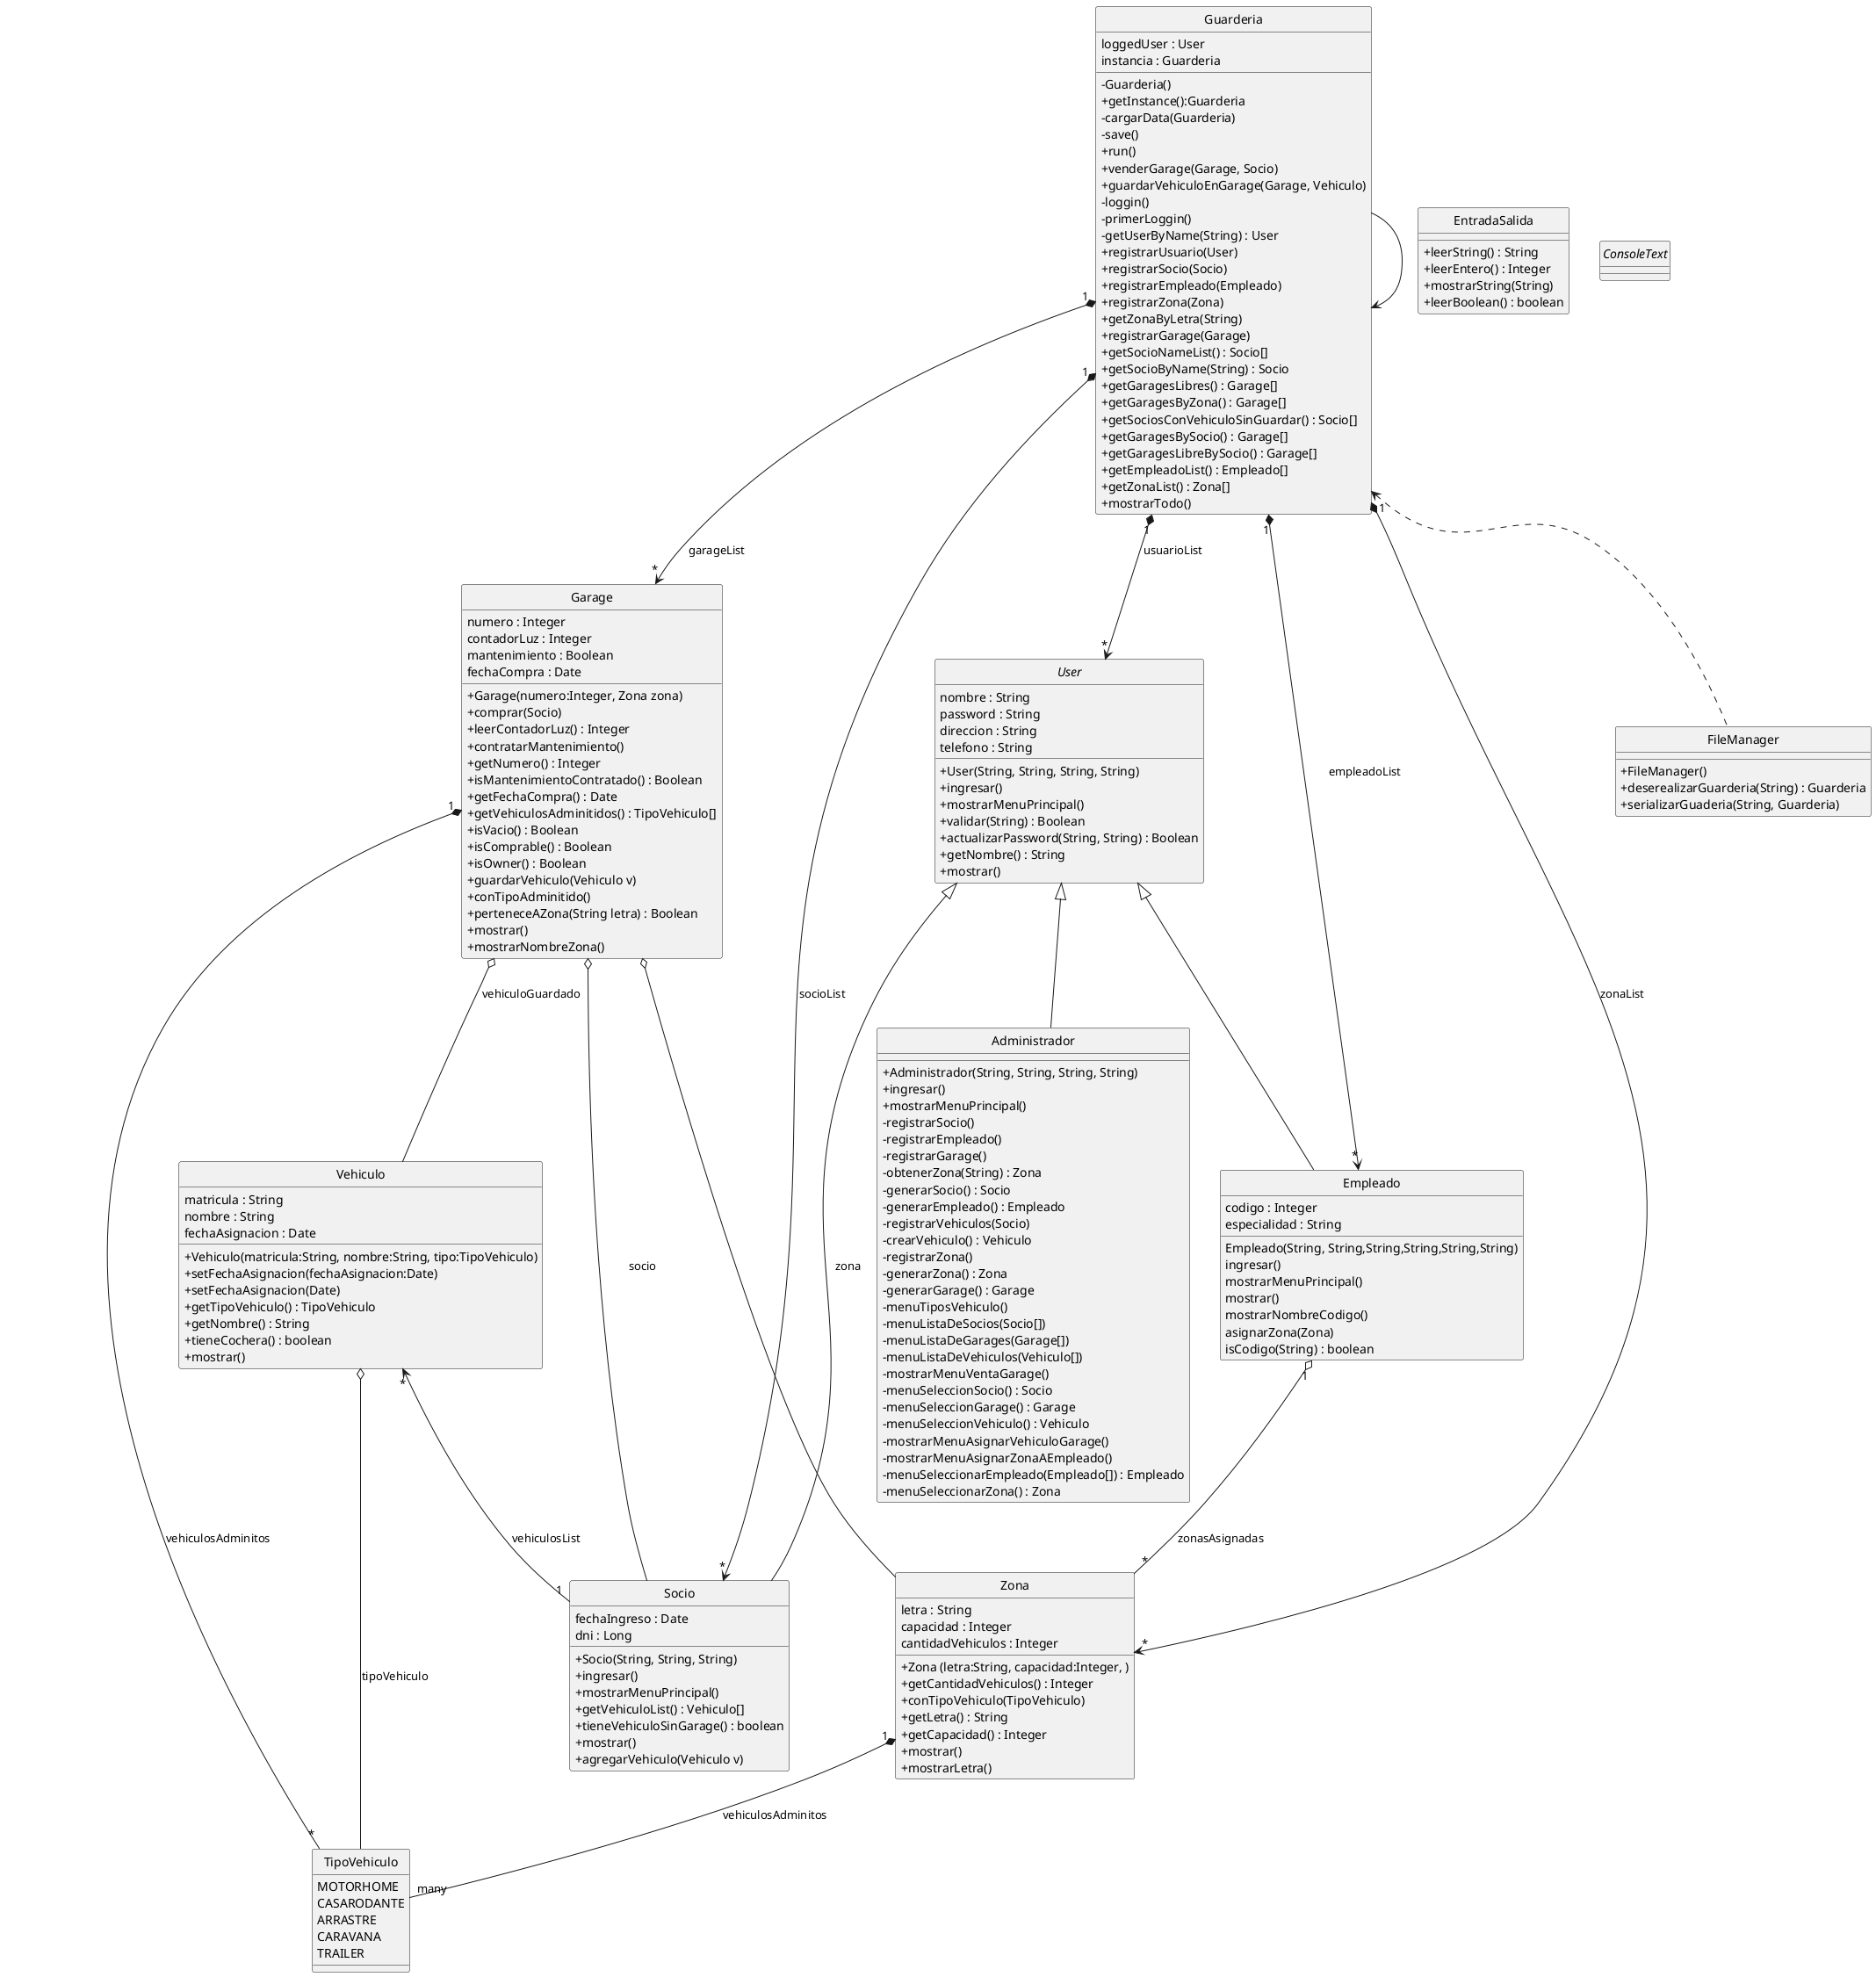 @startuml
hide circle
skinparam classAttributeIconSize 0
skinparam backgroundColor transparent
skinparam monochrome true
skinparam shadowing false

/'Class07 <.. Class08'/

enum TipoVehiculo {
  MOTORHOME
  CASARODANTE
  ARRASTRE
  CARAVANA
  TRAILER
}

/'
**** Vehiculo Agregacion con TipoVehiculo ****
'/
Vehiculo o-- TipoVehiculo : tipoVehiculo
Vehiculo "*" <-- "1" Socio : vehiculosList

class Vehiculo {
  matricula : String
  nombre : String
  fechaAsignacion : Date

    + Vehiculo(matricula:String, nombre:String, tipo:TipoVehiculo)
    + setFechaAsignacion(fechaAsignacion:Date)
    + setFechaAsignacion(Date)
    + getTipoVehiculo() : TipoVehiculo
    + getNombre() : String
    + tieneCochera() : boolean
    + mostrar()
}

class     Garage {
  numero : Integer
  contadorLuz : Integer
  mantenimiento : Boolean
  fechaCompra : Date

    + Garage(numero:Integer, Zona zona)
    + comprar(Socio)
    + leerContadorLuz() : Integer
    + contratarMantenimiento()
    + getNumero() : Integer
    + isMantenimientoContratado() : Boolean
    + getFechaCompra() : Date
    + getVehiculosAdminitidos() : TipoVehiculo[]
    + isVacio() : Boolean
    + isComprable() : Boolean
    + isOwner() : Boolean
    + guardarVehiculo(Vehiculo v)
    + conTipoAdminitido()
    + perteneceAZona(String letra) : Boolean
    + mostrar()
    + mostrarNombreZona()

}
/'
**** Garage Composicion con Vehiculo ****
**** Garage Agregacion con Zona ****
'/
Garage o-- Vehiculo : vehiculoGuardado
Garage o-- Zona : zona
Garage o-- Socio : socio
Garage "1" *-- "*" TipoVehiculo : vehiculosAdminitos
/'
**** Garage Agregacion con Socio **** ?? No se si es ideal...
'/

class     Guarderia {
  loggedUser : User
  instancia : Guarderia

    -Guarderia()
    +getInstance():Guarderia
    -cargarData(Guarderia)
    -save()
    +run()
    +venderGarage(Garage, Socio)
    +guardarVehiculoEnGarage(Garage, Vehiculo)
    -loggin()
    -primerLoggin()
    -getUserByName(String) : User
    +registrarUsuario(User)
    +registrarSocio(Socio)
    +registrarEmpleado(Empleado)
    +registrarZona(Zona)
    +getZonaByLetra(String)
    +registrarGarage(Garage)
    +getSocioNameList() : Socio[]
    +getSocioByName(String) : Socio
    +getGaragesLibres() : Garage[]
    +getGaragesByZona() : Garage[]
    +getSociosConVehiculoSinGuardar() : Socio[]
    +getGaragesBySocio() : Garage[]
    +getGaragesLibreBySocio() : Garage[]
    +getEmpleadoList() : Empleado[]
    +getZonaList() : Zona[]
    +mostrarTodo()
}

Guarderia --> Guarderia
Guarderia "1" *--> "*" Garage : garageList
Guarderia "1" *--> "*" Zona : zonaList
Guarderia "1" *--> "*" Empleado : empleadoList
Guarderia "1" *--> "*" Socio : socioList
Guarderia "1" *--> "*" User : usuarioList

class     Zona {
  letra : String
  capacidad : Integer
  cantidadVehiculos : Integer

    + Zona (letra:String, capacidad:Integer, )
    + getCantidadVehiculos() : Integer
    + conTipoVehiculo(TipoVehiculo)
    + getLetra() : String
    + getCapacidad() : Integer
    + mostrar()
    + mostrarLetra()
}

Zona "1" *-- "many" TipoVehiculo : vehiculosAdminitos


abstract class User {
  nombre : String
  password : String
  direccion : String
  telefono : String

  + User(String, String, String, String)
  + ingresar()
  + mostrarMenuPrincipal()
  + validar(String) : Boolean
  + actualizarPassword(String, String) : Boolean
  + getNombre() : String
  + mostrar()
}

class     Socio {
  fechaIngreso : Date
  dni : Long

    + Socio(String, String, String)
    + ingresar()
    + mostrarMenuPrincipal()
    + getVehiculoList() : Vehiculo[]
    + tieneVehiculoSinGarage() : boolean
    + mostrar()
    + agregarVehiculo(Vehiculo v)
}

class     Empleado {
  codigo : Integer
  especialidad : String

    Empleado(String, String,String,String,String,String)
    ingresar()
    mostrarMenuPrincipal()
    mostrar()
    mostrarNombreCodigo()
    asignarZona(Zona)
    isCodigo(String) : boolean

}

Empleado "1" o-- "*" Zona : zonasAsignadas

class     Administrador {
    + Administrador(String, String, String, String)
    + ingresar()
    + mostrarMenuPrincipal()
    - registrarSocio()
    - registrarEmpleado()
    - registrarGarage()
    - obtenerZona(String) : Zona
    - generarSocio() : Socio
    - generarEmpleado() : Empleado
    - registrarVehiculos(Socio)
    - crearVehiculo() : Vehiculo
    - registrarZona()
    - generarZona() : Zona
    - generarGarage() : Garage
    - menuTiposVehiculo()
    - menuListaDeSocios(Socio[])
    - menuListaDeGarages(Garage[])
    - menuListaDeVehiculos(Vehiculo[])
    - mostrarMenuVentaGarage()
    - menuSeleccionSocio() : Socio
    - menuSeleccionGarage() : Garage
    - menuSeleccionVehiculo() : Vehiculo
    - mostrarMenuAsignarVehiculoGarage()
    - mostrarMenuAsignarZonaAEmpleado()
    - menuSeleccionarEmpleado(Empleado[]) : Empleado
    - menuSeleccionarZona() : Zona
}
/' DEPENENCIAS DE ADMINISTRADOR CON EL RESTO DEL SISTEMA? '/

User <|-- Administrador
User <|-- Empleado
User <|-- Socio

class EntradaSalida {
  +leerString() : String
  +leerEntero() : Integer
  +mostrarString(String)
  +leerBoolean() : boolean
}

abstract class ConsoleText {
}

class FileManager {
    + FileManager()
    + deserealizarGuarderia(String) : Guarderia
    + serializarGuaderia(String, Guarderia)
}

Guarderia <.. FileManager

@enduml
